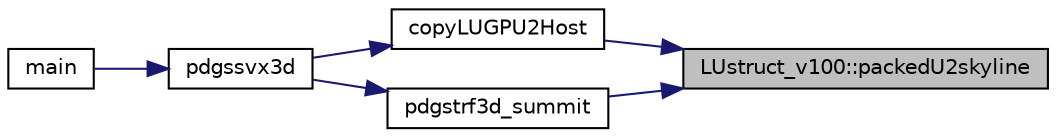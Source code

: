 digraph "LUstruct_v100::packedU2skyline"
{
 // LATEX_PDF_SIZE
  edge [fontname="Helvetica",fontsize="10",labelfontname="Helvetica",labelfontsize="10"];
  node [fontname="Helvetica",fontsize="10",shape=record];
  rankdir="RL";
  Node1 [label="LUstruct_v100::packedU2skyline",height=0.2,width=0.4,color="black", fillcolor="grey75", style="filled", fontcolor="black",tooltip=" "];
  Node1 -> Node2 [dir="back",color="midnightblue",fontsize="10",style="solid",fontname="Helvetica"];
  Node2 [label="copyLUGPU2Host",height=0.2,width=0.4,color="black", fillcolor="white", style="filled",URL="$LUgpuCHandle__interface_8cpp.html#a5c00bf129b419d62657f2e14aff2e30a",tooltip=" "];
  Node2 -> Node3 [dir="back",color="midnightblue",fontsize="10",style="solid",fontname="Helvetica"];
  Node3 [label="pdgssvx3d",height=0.2,width=0.4,color="black", fillcolor="white", style="filled",URL="$pdgssvx3d_8c.html#a4cd295688eb2d11cd956c465f54af439",tooltip=" "];
  Node3 -> Node4 [dir="back",color="midnightblue",fontsize="10",style="solid",fontname="Helvetica"];
  Node4 [label="main",height=0.2,width=0.4,color="black", fillcolor="white", style="filled",URL="$pddrive3d_8c.html#a0ddf1224851353fc92bfbff6f499fa97",tooltip=" "];
  Node1 -> Node5 [dir="back",color="midnightblue",fontsize="10",style="solid",fontname="Helvetica"];
  Node5 [label="pdgstrf3d_summit",height=0.2,width=0.4,color="black", fillcolor="white", style="filled",URL="$pdgstrf3d__summit_8cpp.html#a1946f63e24f32f2f9675e9e3463af0a6",tooltip=" "];
  Node5 -> Node3 [dir="back",color="midnightblue",fontsize="10",style="solid",fontname="Helvetica"];
}
